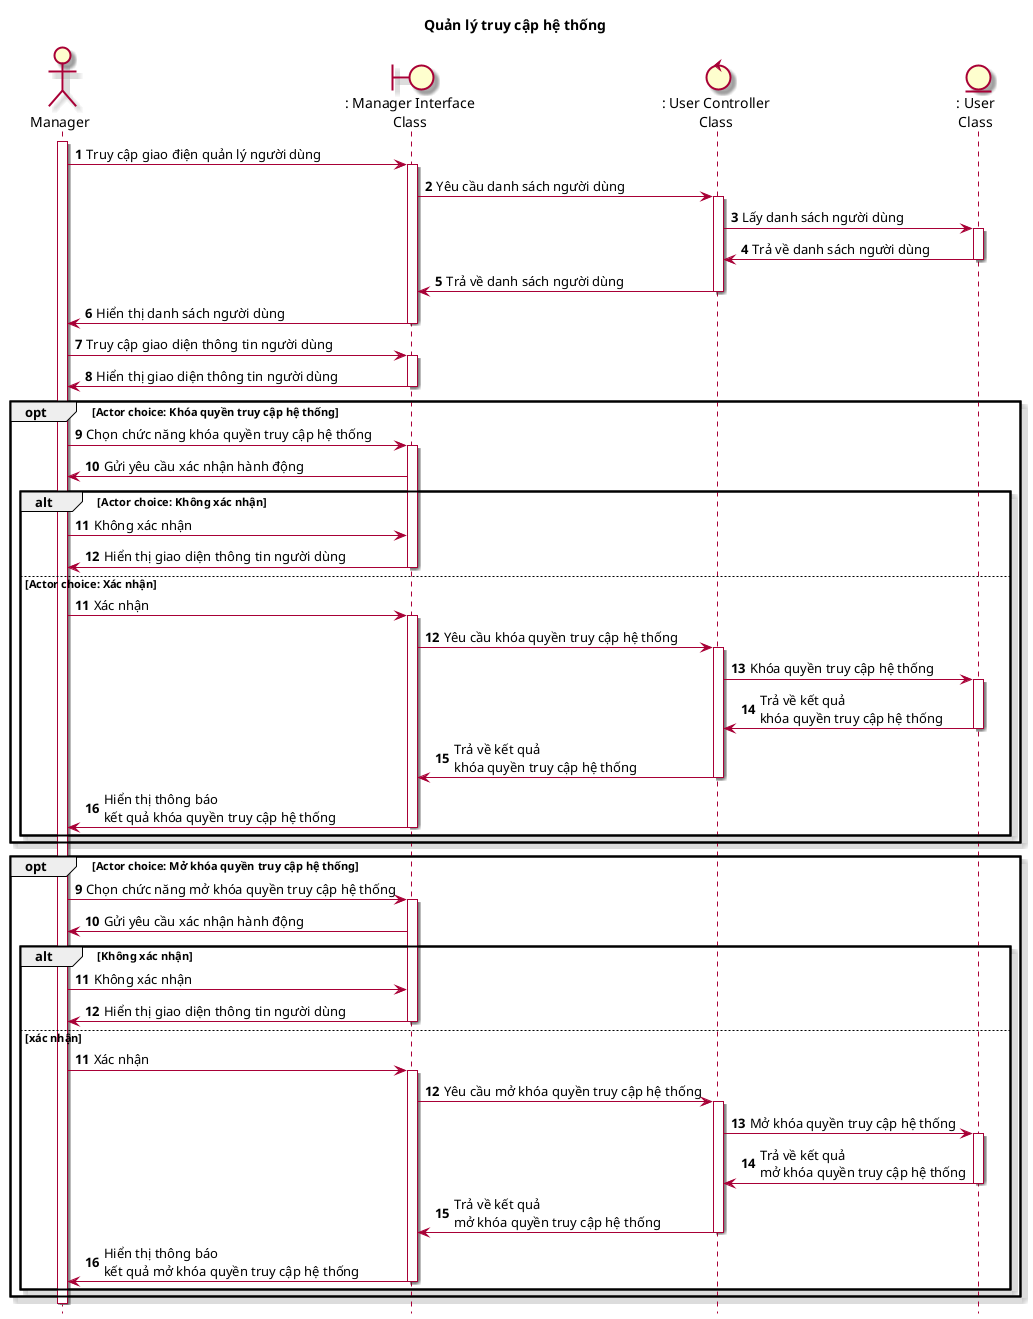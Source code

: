 @startuml SeqmanagerTruyCapHeThong

skin rose
hide footbox

title Quản lý truy cập hệ thống

actor "Manager" as manager
boundary ": Manager Interface\nClass" as managerInterface
control ": User Controller\nClass" as userController
entity ": User\nClass" as user

autonumber
manager++
manager -> managerInterface++ : Truy cập giao điện quản lý người dùng
managerInterface -> userController++ : Yêu cầu danh sách người dùng
userController -> user++ : Lấy danh sách người dùng
user -> userController-- : Trả về danh sách người dùng
userController -> managerInterface-- : Trả về danh sách người dùng
managerInterface -> manager-- : Hiển thị danh sách người dùng
manager -> managerInterface++ : Truy cập giao diện thông tin người dùng
managerInterface -> manager-- : Hiển thị giao diện thông tin người dùng

opt Actor choice: Khóa quyền truy cập hệ thống
    manager -> managerInterface++ : Chọn chức năng khóa quyền truy cập hệ thống
    managerInterface -> manager : Gửi yêu cầu xác nhận hành động
    alt Actor choice: Không xác nhận
        manager -> managerInterface : Không xác nhận
        managerInterface -> manager-- : Hiển thị giao diện thông tin người dùng
    else Actor choice: Xác nhận
        autonumber 11
        manager -> managerInterface++ : Xác nhận
        managerInterface -> userController++ : Yêu cầu khóa quyền truy cập hệ thống
        userController -> user++ : Khóa quyền truy cập hệ thống
        user -> userController-- : Trả về kết quả\nkhóa quyền truy cập hệ thống
        userController -> managerInterface-- : Trả về kết quả\nkhóa quyền truy cập hệ thống
        managerInterface -> manager-- : Hiển thị thông báo\nkết quả khóa quyền truy cập hệ thống
    end
end

opt Actor choice: Mở khóa quyền truy cập hệ thống
    autonumber 9
    manager -> managerInterface++ : Chọn chức năng mở khóa quyền truy cập hệ thống
    managerInterface -> manager : Gửi yêu cầu xác nhận hành động
    alt Không xác nhận
        manager -> managerInterface : Không xác nhận
        managerInterface -> manager-- : Hiển thị giao diện thông tin người dùng
    else xác nhận
        autonumber 11
        manager -> managerInterface++ : Xác nhận
        managerInterface -> userController++ : Yêu cầu mở khóa quyền truy cập hệ thống
        userController -> user++ : Mở khóa quyền truy cập hệ thống
        user -> userController-- : Trả về kết quả\nmở khóa quyền truy cập hệ thống
        userController -> managerInterface-- : Trả về kết quả\nmở khóa quyền truy cập hệ thống
        managerInterface -> manager-- : Hiển thị thông báo\nkết quả mở khóa quyền truy cập hệ thống
    end
end

manager--

@enduml
